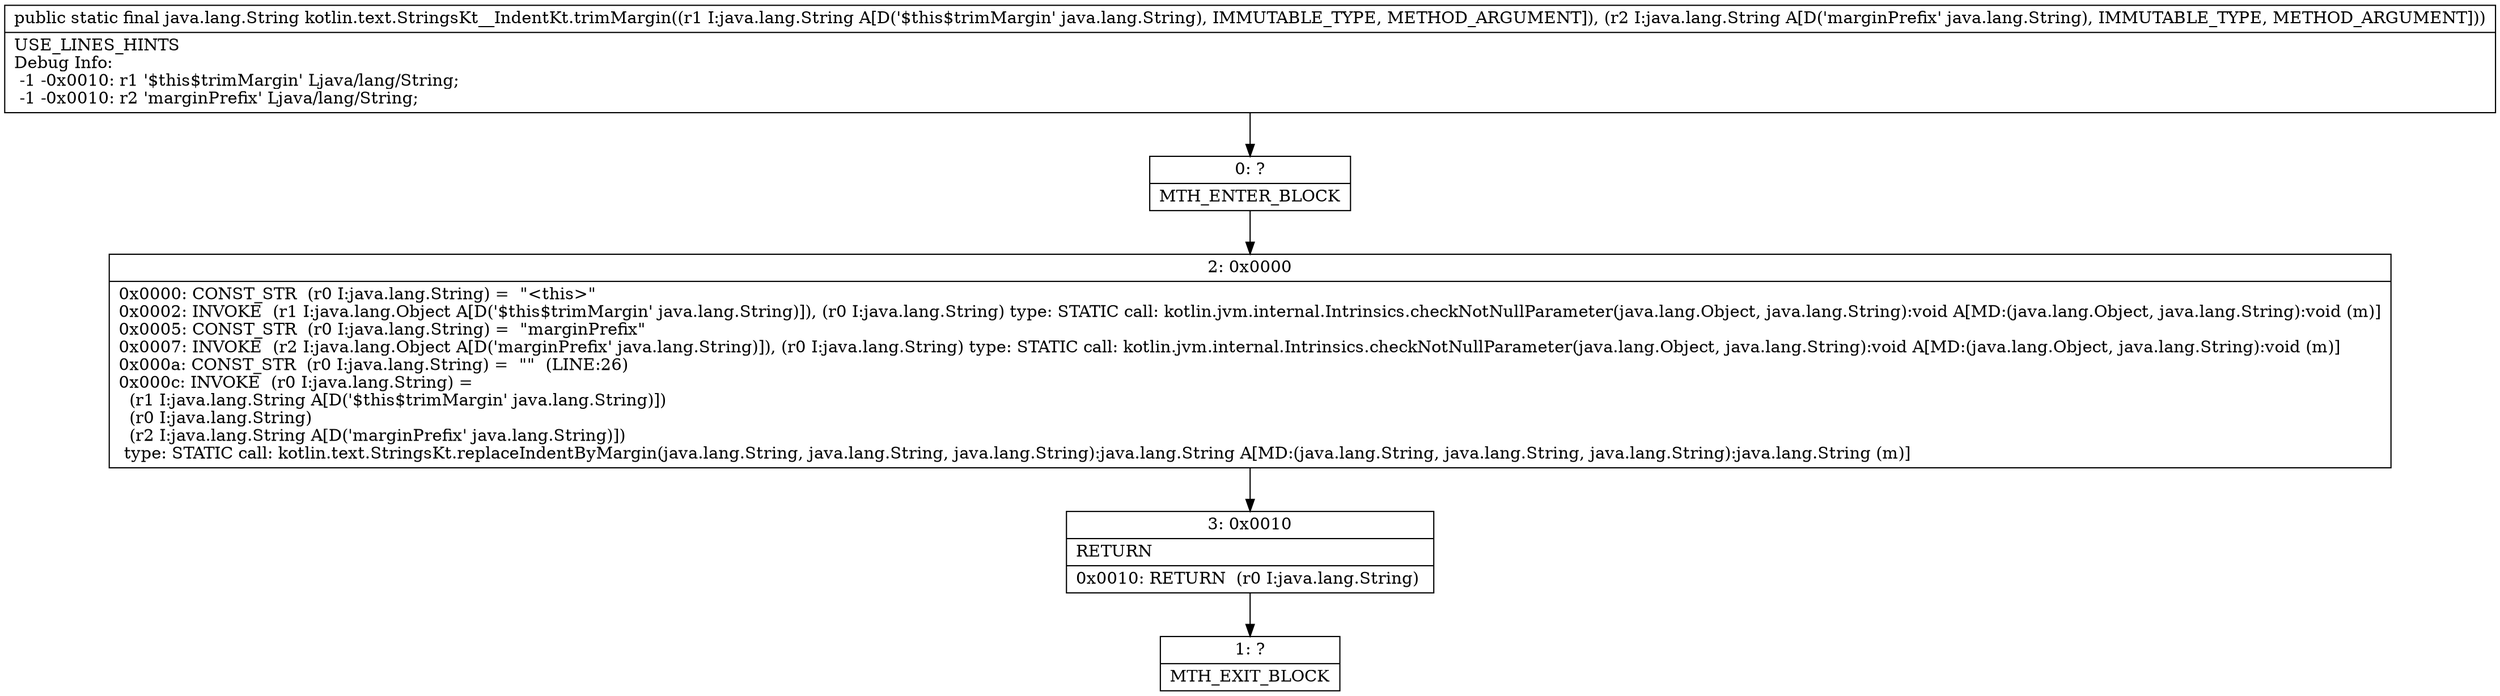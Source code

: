 digraph "CFG forkotlin.text.StringsKt__IndentKt.trimMargin(Ljava\/lang\/String;Ljava\/lang\/String;)Ljava\/lang\/String;" {
Node_0 [shape=record,label="{0\:\ ?|MTH_ENTER_BLOCK\l}"];
Node_2 [shape=record,label="{2\:\ 0x0000|0x0000: CONST_STR  (r0 I:java.lang.String) =  \"\<this\>\" \l0x0002: INVOKE  (r1 I:java.lang.Object A[D('$this$trimMargin' java.lang.String)]), (r0 I:java.lang.String) type: STATIC call: kotlin.jvm.internal.Intrinsics.checkNotNullParameter(java.lang.Object, java.lang.String):void A[MD:(java.lang.Object, java.lang.String):void (m)]\l0x0005: CONST_STR  (r0 I:java.lang.String) =  \"marginPrefix\" \l0x0007: INVOKE  (r2 I:java.lang.Object A[D('marginPrefix' java.lang.String)]), (r0 I:java.lang.String) type: STATIC call: kotlin.jvm.internal.Intrinsics.checkNotNullParameter(java.lang.Object, java.lang.String):void A[MD:(java.lang.Object, java.lang.String):void (m)]\l0x000a: CONST_STR  (r0 I:java.lang.String) =  \"\"  (LINE:26)\l0x000c: INVOKE  (r0 I:java.lang.String) = \l  (r1 I:java.lang.String A[D('$this$trimMargin' java.lang.String)])\l  (r0 I:java.lang.String)\l  (r2 I:java.lang.String A[D('marginPrefix' java.lang.String)])\l type: STATIC call: kotlin.text.StringsKt.replaceIndentByMargin(java.lang.String, java.lang.String, java.lang.String):java.lang.String A[MD:(java.lang.String, java.lang.String, java.lang.String):java.lang.String (m)]\l}"];
Node_3 [shape=record,label="{3\:\ 0x0010|RETURN\l|0x0010: RETURN  (r0 I:java.lang.String) \l}"];
Node_1 [shape=record,label="{1\:\ ?|MTH_EXIT_BLOCK\l}"];
MethodNode[shape=record,label="{public static final java.lang.String kotlin.text.StringsKt__IndentKt.trimMargin((r1 I:java.lang.String A[D('$this$trimMargin' java.lang.String), IMMUTABLE_TYPE, METHOD_ARGUMENT]), (r2 I:java.lang.String A[D('marginPrefix' java.lang.String), IMMUTABLE_TYPE, METHOD_ARGUMENT]))  | USE_LINES_HINTS\lDebug Info:\l  \-1 \-0x0010: r1 '$this$trimMargin' Ljava\/lang\/String;\l  \-1 \-0x0010: r2 'marginPrefix' Ljava\/lang\/String;\l}"];
MethodNode -> Node_0;Node_0 -> Node_2;
Node_2 -> Node_3;
Node_3 -> Node_1;
}

